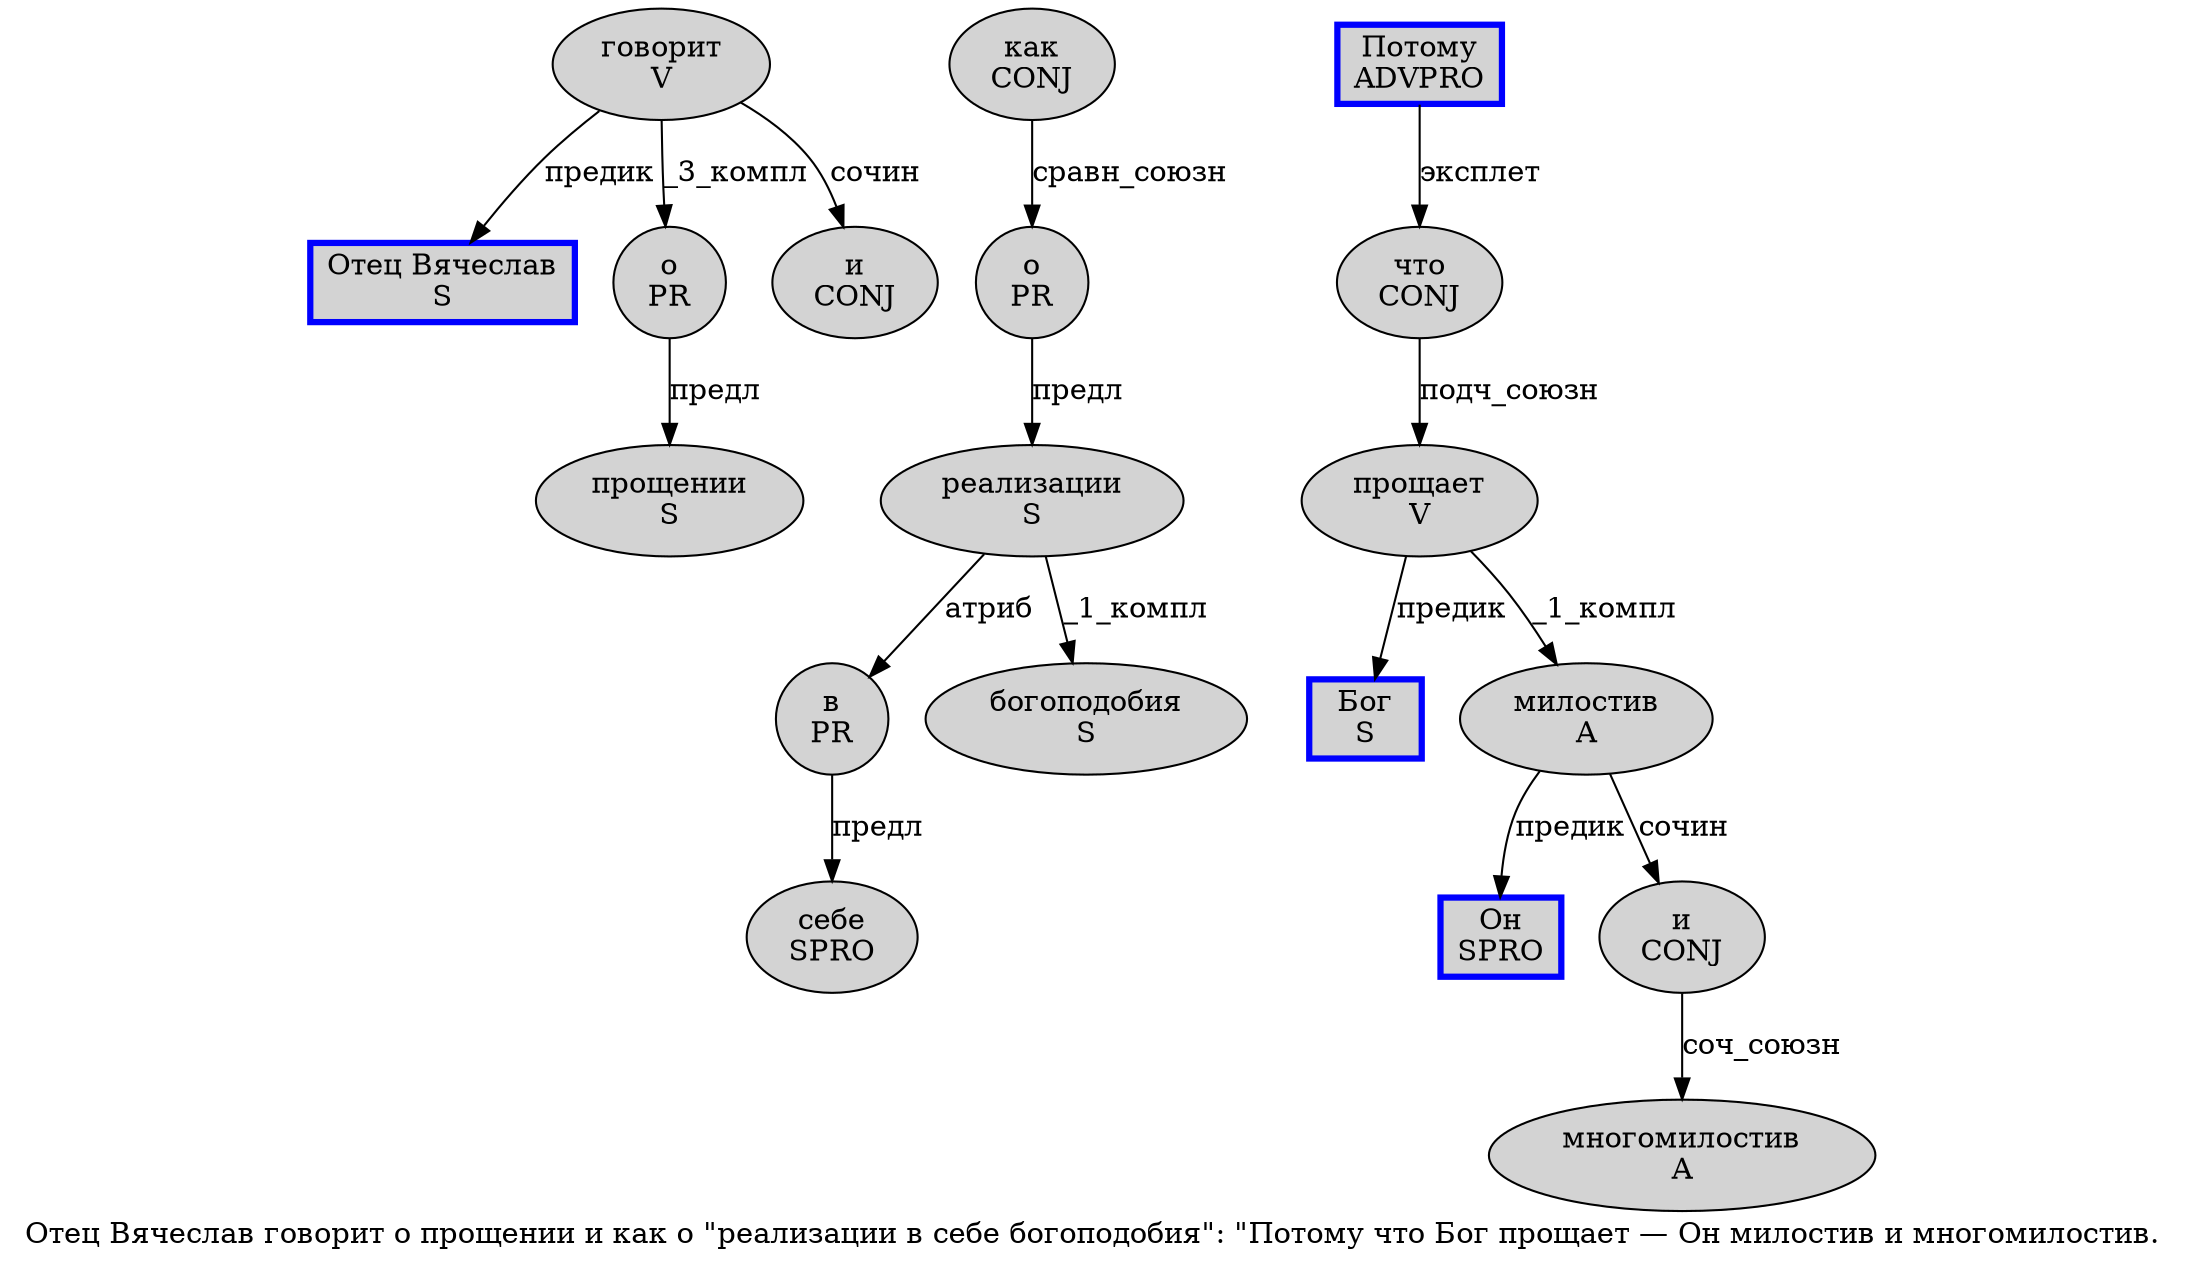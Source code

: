 digraph SENTENCE_1103 {
	graph [label="Отец Вячеслав говорит о прощении и как о \"реализации в себе богоподобия\": \"Потому что Бог прощает — Он милостив и многомилостив."]
	node [style=filled]
		0 [label="Отец Вячеслав
S" color=blue fillcolor=lightgray penwidth=3 shape=box]
		1 [label="говорит
V" color="" fillcolor=lightgray penwidth=1 shape=ellipse]
		2 [label="о
PR" color="" fillcolor=lightgray penwidth=1 shape=ellipse]
		3 [label="прощении
S" color="" fillcolor=lightgray penwidth=1 shape=ellipse]
		4 [label="и
CONJ" color="" fillcolor=lightgray penwidth=1 shape=ellipse]
		5 [label="как
CONJ" color="" fillcolor=lightgray penwidth=1 shape=ellipse]
		6 [label="о
PR" color="" fillcolor=lightgray penwidth=1 shape=ellipse]
		8 [label="реализации
S" color="" fillcolor=lightgray penwidth=1 shape=ellipse]
		9 [label="в
PR" color="" fillcolor=lightgray penwidth=1 shape=ellipse]
		10 [label="себе
SPRO" color="" fillcolor=lightgray penwidth=1 shape=ellipse]
		11 [label="богоподобия
S" color="" fillcolor=lightgray penwidth=1 shape=ellipse]
		15 [label="Потому
ADVPRO" color=blue fillcolor=lightgray penwidth=3 shape=box]
		16 [label="что
CONJ" color="" fillcolor=lightgray penwidth=1 shape=ellipse]
		17 [label="Бог
S" color=blue fillcolor=lightgray penwidth=3 shape=box]
		18 [label="прощает
V" color="" fillcolor=lightgray penwidth=1 shape=ellipse]
		20 [label="Он
SPRO" color=blue fillcolor=lightgray penwidth=3 shape=box]
		21 [label="милостив
A" color="" fillcolor=lightgray penwidth=1 shape=ellipse]
		22 [label="и
CONJ" color="" fillcolor=lightgray penwidth=1 shape=ellipse]
		23 [label="многомилостив
A" color="" fillcolor=lightgray penwidth=1 shape=ellipse]
			2 -> 3 [label="предл"]
			5 -> 6 [label="сравн_союзн"]
			16 -> 18 [label="подч_союзн"]
			15 -> 16 [label="эксплет"]
			1 -> 0 [label="предик"]
			1 -> 2 [label="_3_компл"]
			1 -> 4 [label="сочин"]
			6 -> 8 [label="предл"]
			18 -> 17 [label="предик"]
			18 -> 21 [label="_1_компл"]
			22 -> 23 [label="соч_союзн"]
			21 -> 20 [label="предик"]
			21 -> 22 [label="сочин"]
			8 -> 9 [label="атриб"]
			8 -> 11 [label="_1_компл"]
			9 -> 10 [label="предл"]
}